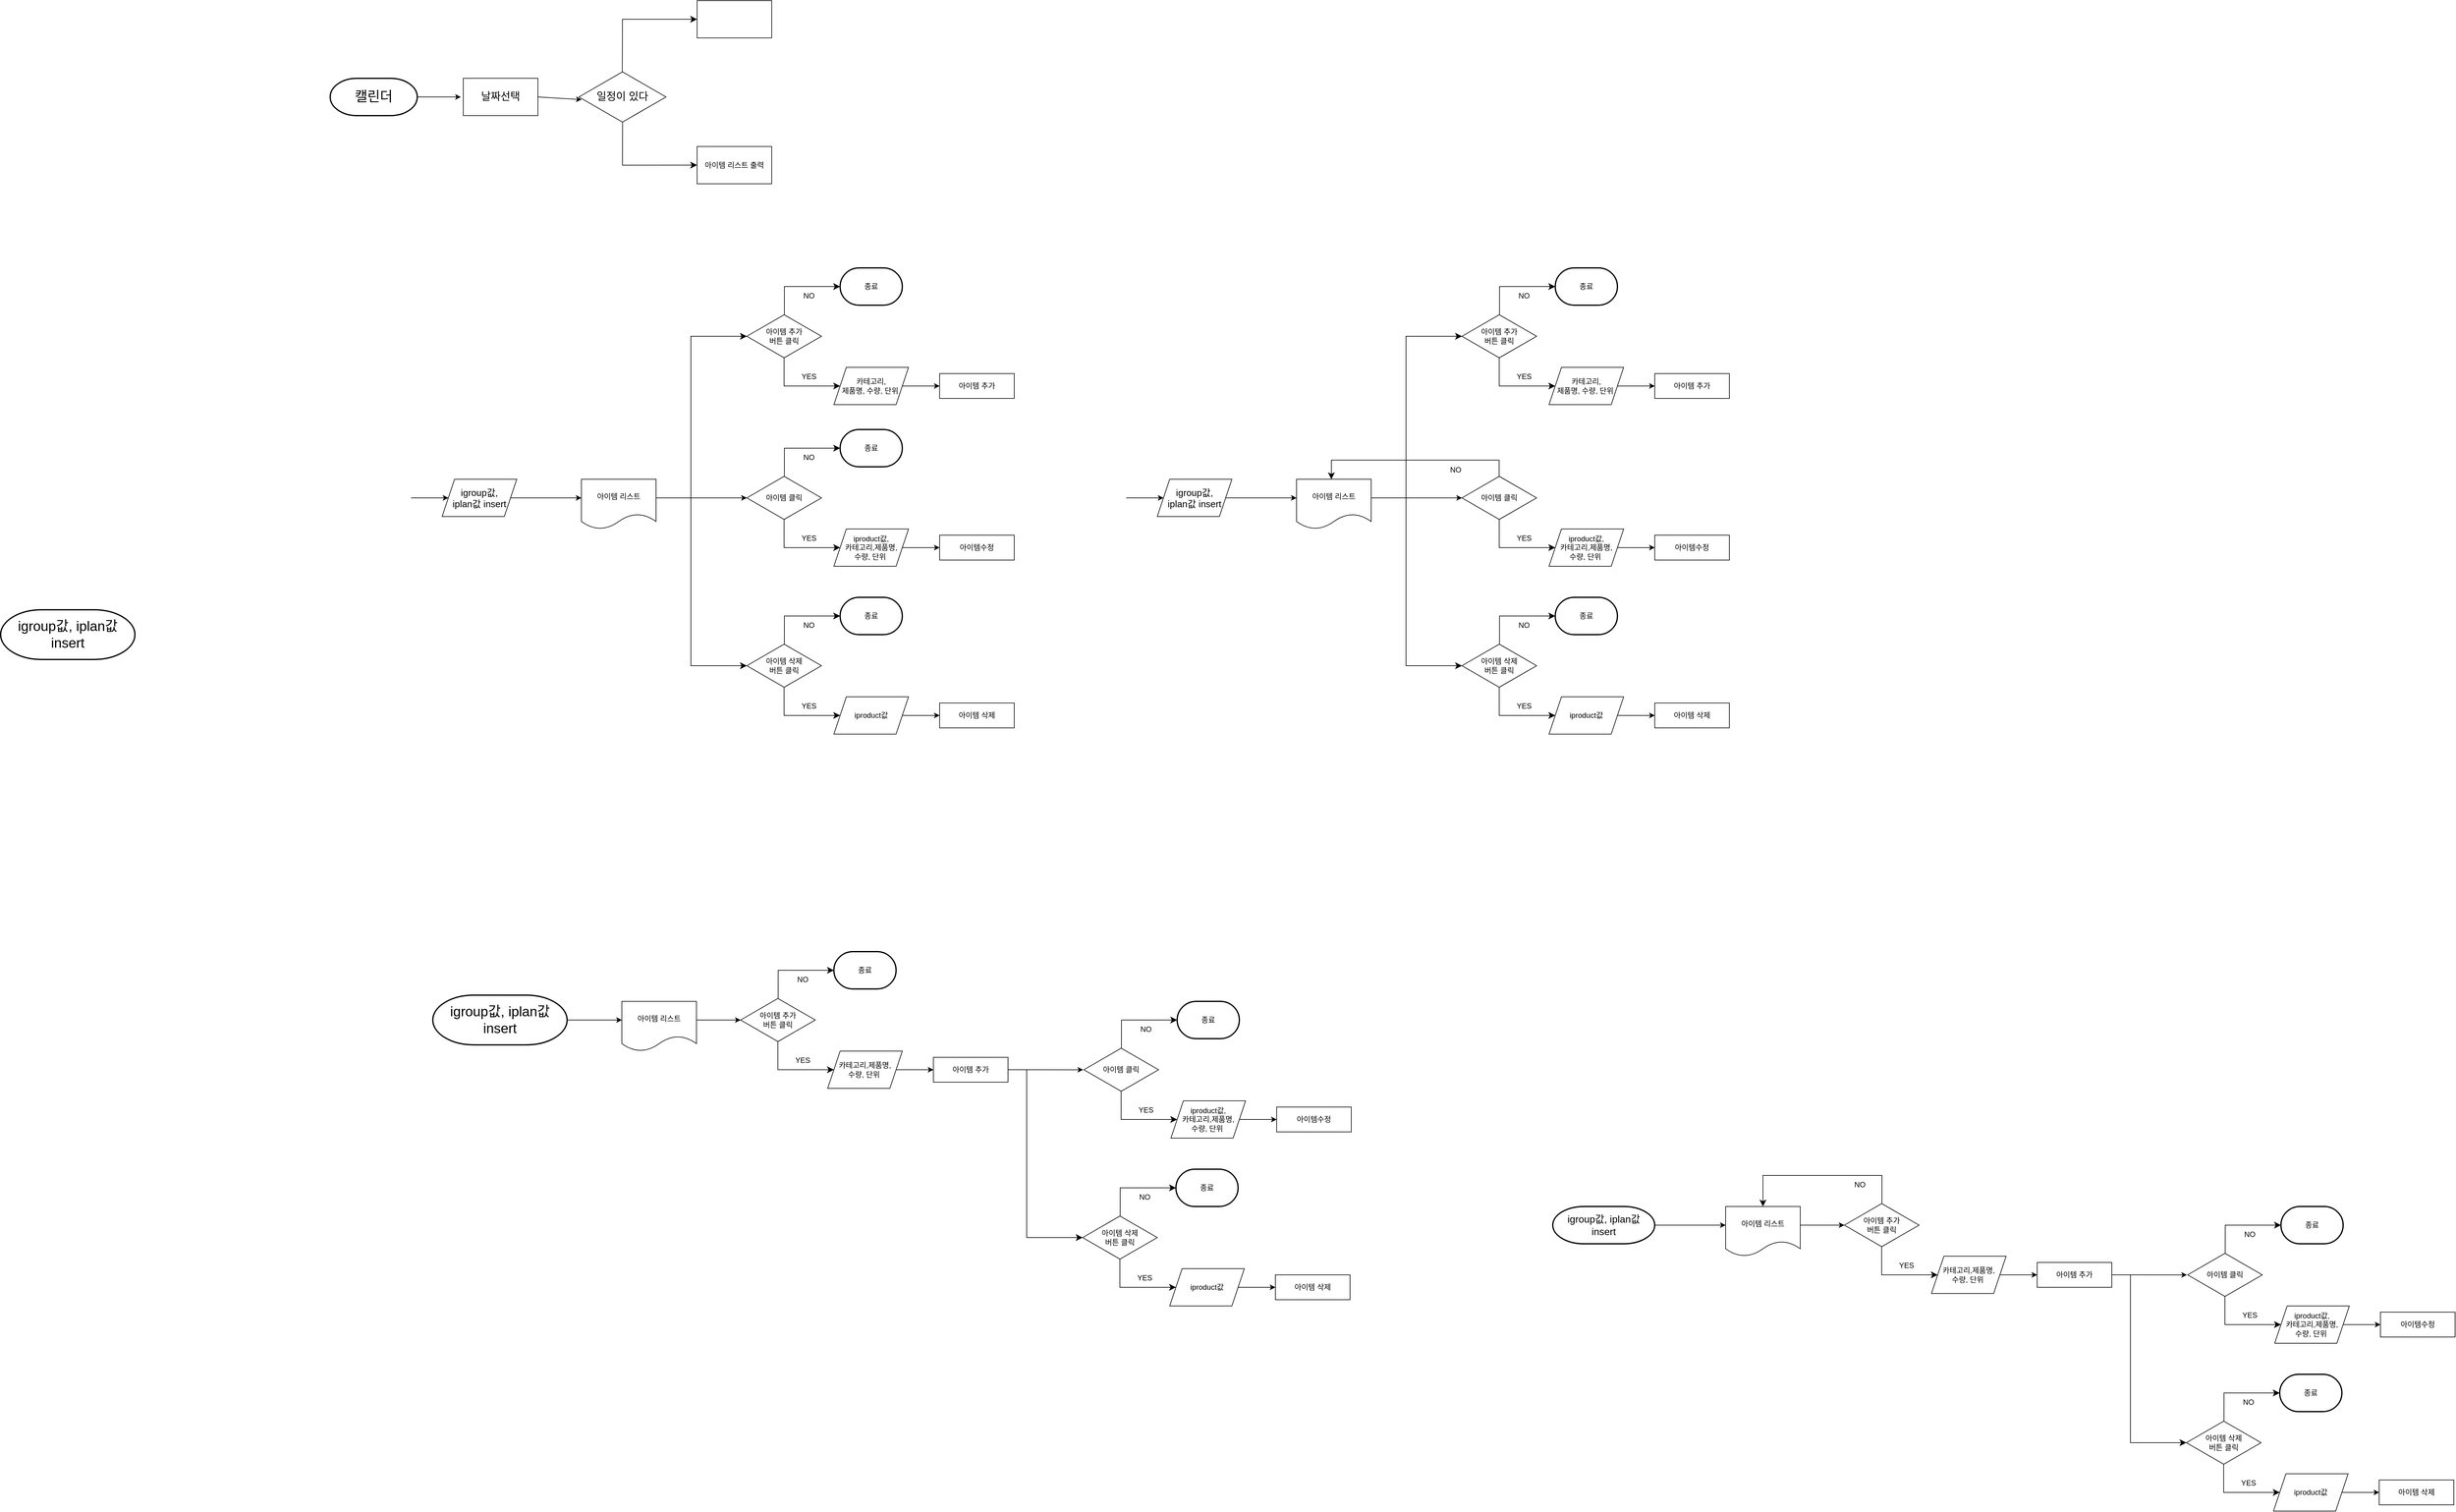 <mxfile version="21.6.1" type="github">
  <diagram name="페이지-1" id="CzQE8o6cjuPT0NPIpDWt">
    <mxGraphModel dx="2074" dy="1828" grid="1" gridSize="10" guides="1" tooltips="1" connect="1" arrows="1" fold="1" page="1" pageScale="1" pageWidth="827" pageHeight="1169" math="0" shadow="0">
      <root>
        <mxCell id="0" />
        <mxCell id="1" parent="0" />
        <mxCell id="9wW0anUBlSHxmnLjOX-P-1" value="&lt;font style=&quot;font-size: 22px;&quot;&gt;캘린더&lt;/font&gt;" style="strokeWidth=2;html=1;shape=mxgraph.flowchart.terminator;whiteSpace=wrap;labelBackgroundColor=none;rounded=0;" parent="1" vertex="1">
          <mxGeometry x="-30" y="-95" width="140" height="60" as="geometry" />
        </mxCell>
        <mxCell id="9wW0anUBlSHxmnLjOX-P-4" value="" style="endArrow=classic;html=1;rounded=0;exitX=1;exitY=0.5;exitDx=0;exitDy=0;exitPerimeter=0;labelBackgroundColor=none;fontColor=default;" parent="1" source="9wW0anUBlSHxmnLjOX-P-1" edge="1">
          <mxGeometry width="50" height="50" relative="1" as="geometry">
            <mxPoint x="280" y="135" as="sourcePoint" />
            <mxPoint x="180" y="-65" as="targetPoint" />
          </mxGeometry>
        </mxCell>
        <mxCell id="9wW0anUBlSHxmnLjOX-P-6" value="아이템 리스트 출력" style="rounded=0;whiteSpace=wrap;html=1;labelBackgroundColor=none;" parent="1" vertex="1">
          <mxGeometry x="560" y="14.68" width="120" height="60" as="geometry" />
        </mxCell>
        <mxCell id="9wW0anUBlSHxmnLjOX-P-7" value="&lt;span style=&quot;font-size: 17px;&quot;&gt;일정이 있다&lt;br&gt;&lt;/span&gt;" style="html=1;whiteSpace=wrap;aspect=fixed;shape=isoRectangle;labelBackgroundColor=none;rounded=0;" parent="1" vertex="1">
          <mxGeometry x="370" y="-107" width="140" height="84" as="geometry" />
        </mxCell>
        <mxCell id="9wW0anUBlSHxmnLjOX-P-8" value="" style="edgeStyle=segmentEdgeStyle;endArrow=classic;html=1;curved=0;rounded=0;endSize=8;startSize=8;exitX=0.501;exitY=0.979;exitDx=0;exitDy=0;exitPerimeter=0;labelBackgroundColor=none;fontColor=default;" parent="1" source="9wW0anUBlSHxmnLjOX-P-7" edge="1">
          <mxGeometry width="50" height="50" relative="1" as="geometry">
            <mxPoint x="439.86" y="5.684e-14" as="sourcePoint" />
            <mxPoint x="560" y="44.68" as="targetPoint" />
            <Array as="points">
              <mxPoint x="440" y="6" />
              <mxPoint x="440" y="45" />
            </Array>
          </mxGeometry>
        </mxCell>
        <mxCell id="9wW0anUBlSHxmnLjOX-P-9" value="&lt;font style=&quot;font-size: 17px;&quot;&gt;날짜선택&lt;/font&gt;" style="rounded=0;whiteSpace=wrap;html=1;labelBackgroundColor=none;" parent="1" vertex="1">
          <mxGeometry x="184" y="-95" width="120" height="60" as="geometry" />
        </mxCell>
        <mxCell id="9wW0anUBlSHxmnLjOX-P-12" value="" style="endArrow=classic;html=1;rounded=0;exitX=1;exitY=0.5;exitDx=0;exitDy=0;entryX=0.031;entryY=0.551;entryDx=0;entryDy=0;entryPerimeter=0;labelBackgroundColor=none;fontColor=default;" parent="1" source="9wW0anUBlSHxmnLjOX-P-9" target="9wW0anUBlSHxmnLjOX-P-7" edge="1">
          <mxGeometry width="50" height="50" relative="1" as="geometry">
            <mxPoint x="400" y="365" as="sourcePoint" />
            <mxPoint x="490" y="175" as="targetPoint" />
          </mxGeometry>
        </mxCell>
        <mxCell id="9wW0anUBlSHxmnLjOX-P-13" value="" style="rounded=0;whiteSpace=wrap;html=1;labelBackgroundColor=none;" parent="1" vertex="1">
          <mxGeometry x="560" y="-220" width="120" height="60" as="geometry" />
        </mxCell>
        <mxCell id="9wW0anUBlSHxmnLjOX-P-14" value="" style="edgeStyle=segmentEdgeStyle;endArrow=classic;html=1;curved=0;rounded=0;endSize=8;startSize=8;exitX=0.498;exitY=0.023;exitDx=0;exitDy=0;exitPerimeter=0;labelBackgroundColor=none;fontColor=default;" parent="1" source="9wW0anUBlSHxmnLjOX-P-7" edge="1">
          <mxGeometry width="50" height="50" relative="1" as="geometry">
            <mxPoint x="440" y="-101" as="sourcePoint" />
            <mxPoint x="560" y="-190" as="targetPoint" />
            <Array as="points">
              <mxPoint x="440" y="-111" />
              <mxPoint x="440" y="-111" />
              <mxPoint x="440" y="-190" />
            </Array>
          </mxGeometry>
        </mxCell>
        <mxCell id="9wW0anUBlSHxmnLjOX-P-20" value="&lt;span style=&quot;font-size: 22px;&quot;&gt;igroup값, iplan값 &lt;br&gt;insert&lt;/span&gt;" style="strokeWidth=2;html=1;shape=mxgraph.flowchart.terminator;whiteSpace=wrap;labelBackgroundColor=none;rounded=0;" parent="1" vertex="1">
          <mxGeometry x="-560" y="760" width="216" height="80" as="geometry" />
        </mxCell>
        <mxCell id="9wW0anUBlSHxmnLjOX-P-21" value="" style="endArrow=classic;html=1;rounded=0;labelBackgroundColor=none;fontColor=default;exitX=1;exitY=0.5;exitDx=0;exitDy=0;" parent="1" source="u_mOpf1orK06N7zwf1A7-1" edge="1">
          <mxGeometry width="50" height="50" relative="1" as="geometry">
            <mxPoint x="268" y="554" as="sourcePoint" />
            <mxPoint x="374" y="580" as="targetPoint" />
          </mxGeometry>
        </mxCell>
        <mxCell id="9wW0anUBlSHxmnLjOX-P-25" value="" style="endArrow=classic;html=1;rounded=0;exitX=1;exitY=0.5;exitDx=0;exitDy=0;labelBackgroundColor=none;fontColor=default;" parent="1" edge="1">
          <mxGeometry width="50" height="50" relative="1" as="geometry">
            <mxPoint x="494" y="580" as="sourcePoint" />
            <mxPoint x="640" y="580" as="targetPoint" />
          </mxGeometry>
        </mxCell>
        <mxCell id="9wW0anUBlSHxmnLjOX-P-26" value="" style="edgeStyle=segmentEdgeStyle;endArrow=classic;html=1;curved=0;rounded=0;endSize=8;startSize=8;labelBackgroundColor=none;fontColor=default;" parent="1" edge="1">
          <mxGeometry width="50" height="50" relative="1" as="geometry">
            <mxPoint x="550" y="580" as="sourcePoint" />
            <mxPoint x="640" y="320" as="targetPoint" />
            <Array as="points">
              <mxPoint x="550" y="320" />
              <mxPoint x="600" y="320" />
            </Array>
          </mxGeometry>
        </mxCell>
        <mxCell id="9wW0anUBlSHxmnLjOX-P-29" value="아이템 추가" style="rounded=0;whiteSpace=wrap;html=1;labelBackgroundColor=none;" parent="1" vertex="1">
          <mxGeometry x="950" y="380" width="120" height="40" as="geometry" />
        </mxCell>
        <mxCell id="9wW0anUBlSHxmnLjOX-P-33" value="아이템 리스트" style="shape=document;whiteSpace=wrap;html=1;boundedLbl=1;labelBackgroundColor=none;rounded=0;" parent="1" vertex="1">
          <mxGeometry x="374" y="550" width="120" height="80" as="geometry" />
        </mxCell>
        <mxCell id="9wW0anUBlSHxmnLjOX-P-34" value="카테고리,&lt;br&gt;제품명, 수량, 단위&amp;nbsp;" style="shape=parallelogram;perimeter=parallelogramPerimeter;whiteSpace=wrap;html=1;fixedSize=1;labelBackgroundColor=none;rounded=0;" parent="1" vertex="1">
          <mxGeometry x="780" y="370" width="120" height="60" as="geometry" />
        </mxCell>
        <mxCell id="9wW0anUBlSHxmnLjOX-P-35" value="" style="endArrow=classic;html=1;rounded=0;entryX=0;entryY=0.5;entryDx=0;entryDy=0;exitX=1;exitY=0.5;exitDx=0;exitDy=0;labelBackgroundColor=none;fontColor=default;" parent="1" source="9wW0anUBlSHxmnLjOX-P-34" target="9wW0anUBlSHxmnLjOX-P-29" edge="1">
          <mxGeometry width="50" height="50" relative="1" as="geometry">
            <mxPoint x="1130" y="450" as="sourcePoint" />
            <mxPoint x="1150" y="410" as="targetPoint" />
          </mxGeometry>
        </mxCell>
        <mxCell id="9wW0anUBlSHxmnLjOX-P-36" value="아이템 추가&lt;br&gt;버튼 클릭" style="html=1;whiteSpace=wrap;aspect=fixed;shape=isoRectangle;labelBackgroundColor=none;rounded=0;" parent="1" vertex="1">
          <mxGeometry x="640" y="284" width="120" height="72" as="geometry" />
        </mxCell>
        <mxCell id="9wW0anUBlSHxmnLjOX-P-38" value="" style="edgeStyle=segmentEdgeStyle;endArrow=classic;html=1;curved=0;rounded=0;endSize=8;startSize=8;exitX=0.499;exitY=0.969;exitDx=0;exitDy=0;exitPerimeter=0;entryX=0;entryY=0.5;entryDx=0;entryDy=0;labelBackgroundColor=none;fontColor=default;" parent="1" source="9wW0anUBlSHxmnLjOX-P-36" target="9wW0anUBlSHxmnLjOX-P-34" edge="1">
          <mxGeometry width="50" height="50" relative="1" as="geometry">
            <mxPoint x="700" y="356" as="sourcePoint" />
            <mxPoint x="760" y="390" as="targetPoint" />
            <Array as="points">
              <mxPoint x="700" y="400" />
            </Array>
          </mxGeometry>
        </mxCell>
        <mxCell id="9wW0anUBlSHxmnLjOX-P-39" value="YES" style="text;html=1;strokeColor=none;fillColor=none;align=center;verticalAlign=middle;whiteSpace=wrap;rounded=0;labelBackgroundColor=none;" parent="1" vertex="1">
          <mxGeometry x="710" y="370" width="60" height="30" as="geometry" />
        </mxCell>
        <mxCell id="9wW0anUBlSHxmnLjOX-P-40" value="" style="edgeStyle=segmentEdgeStyle;endArrow=classic;html=1;curved=0;rounded=0;endSize=8;startSize=8;exitX=0.503;exitY=0.028;exitDx=0;exitDy=0;exitPerimeter=0;labelBackgroundColor=none;fontColor=default;" parent="1" source="9wW0anUBlSHxmnLjOX-P-36" edge="1">
          <mxGeometry width="50" height="50" relative="1" as="geometry">
            <mxPoint x="700" y="280" as="sourcePoint" />
            <mxPoint x="790" y="240" as="targetPoint" />
            <Array as="points">
              <mxPoint x="700" y="240" />
            </Array>
          </mxGeometry>
        </mxCell>
        <mxCell id="9wW0anUBlSHxmnLjOX-P-41" value="NO" style="text;html=1;strokeColor=none;fillColor=none;align=center;verticalAlign=middle;whiteSpace=wrap;rounded=0;labelBackgroundColor=none;" parent="1" vertex="1">
          <mxGeometry x="710" y="240" width="60" height="30" as="geometry" />
        </mxCell>
        <mxCell id="9wW0anUBlSHxmnLjOX-P-42" value="종료" style="strokeWidth=2;html=1;shape=mxgraph.flowchart.terminator;whiteSpace=wrap;labelBackgroundColor=none;rounded=0;" parent="1" vertex="1">
          <mxGeometry x="790" y="210" width="100" height="60" as="geometry" />
        </mxCell>
        <mxCell id="9wW0anUBlSHxmnLjOX-P-43" value="아이템 클릭" style="html=1;whiteSpace=wrap;aspect=fixed;shape=isoRectangle;labelBackgroundColor=none;rounded=0;" parent="1" vertex="1">
          <mxGeometry x="640" y="544" width="120" height="72" as="geometry" />
        </mxCell>
        <mxCell id="9wW0anUBlSHxmnLjOX-P-44" value="" style="edgeStyle=segmentEdgeStyle;endArrow=classic;html=1;curved=0;rounded=0;endSize=8;startSize=8;exitX=0.503;exitY=0.028;exitDx=0;exitDy=0;exitPerimeter=0;labelBackgroundColor=none;fontColor=default;" parent="1" source="9wW0anUBlSHxmnLjOX-P-43" edge="1">
          <mxGeometry width="50" height="50" relative="1" as="geometry">
            <mxPoint x="700" y="540" as="sourcePoint" />
            <mxPoint x="790" y="500" as="targetPoint" />
            <Array as="points">
              <mxPoint x="700" y="500" />
            </Array>
          </mxGeometry>
        </mxCell>
        <mxCell id="9wW0anUBlSHxmnLjOX-P-45" value="NO" style="text;html=1;strokeColor=none;fillColor=none;align=center;verticalAlign=middle;whiteSpace=wrap;rounded=0;labelBackgroundColor=none;" parent="1" vertex="1">
          <mxGeometry x="710" y="500" width="60" height="30" as="geometry" />
        </mxCell>
        <mxCell id="9wW0anUBlSHxmnLjOX-P-46" value="종료" style="strokeWidth=2;html=1;shape=mxgraph.flowchart.terminator;whiteSpace=wrap;labelBackgroundColor=none;rounded=0;" parent="1" vertex="1">
          <mxGeometry x="790" y="470" width="100" height="60" as="geometry" />
        </mxCell>
        <mxCell id="9wW0anUBlSHxmnLjOX-P-47" value="" style="edgeStyle=segmentEdgeStyle;endArrow=classic;html=1;curved=0;rounded=0;endSize=8;startSize=8;exitX=0.499;exitY=0.969;exitDx=0;exitDy=0;exitPerimeter=0;entryX=0;entryY=0.5;entryDx=0;entryDy=0;labelBackgroundColor=none;fontColor=default;" parent="1" source="9wW0anUBlSHxmnLjOX-P-43" target="9wW0anUBlSHxmnLjOX-P-49" edge="1">
          <mxGeometry width="50" height="50" relative="1" as="geometry">
            <mxPoint x="700" y="616" as="sourcePoint" />
            <mxPoint x="760" y="650" as="targetPoint" />
            <Array as="points">
              <mxPoint x="700" y="660" />
            </Array>
          </mxGeometry>
        </mxCell>
        <mxCell id="9wW0anUBlSHxmnLjOX-P-48" value="YES" style="text;html=1;strokeColor=none;fillColor=none;align=center;verticalAlign=middle;whiteSpace=wrap;rounded=0;labelBackgroundColor=none;" parent="1" vertex="1">
          <mxGeometry x="710" y="630" width="60" height="30" as="geometry" />
        </mxCell>
        <mxCell id="9wW0anUBlSHxmnLjOX-P-49" value="iproduct값, &lt;br&gt;카테고리,제품명, &lt;br&gt;수량, 단위&amp;nbsp;" style="shape=parallelogram;perimeter=parallelogramPerimeter;whiteSpace=wrap;html=1;fixedSize=1;labelBackgroundColor=none;rounded=0;" parent="1" vertex="1">
          <mxGeometry x="780" y="630" width="120" height="60" as="geometry" />
        </mxCell>
        <mxCell id="9wW0anUBlSHxmnLjOX-P-50" value="" style="endArrow=classic;html=1;rounded=0;entryX=0;entryY=0.5;entryDx=0;entryDy=0;exitX=1;exitY=0.5;exitDx=0;exitDy=0;labelBackgroundColor=none;fontColor=default;" parent="1" source="9wW0anUBlSHxmnLjOX-P-49" target="9wW0anUBlSHxmnLjOX-P-51" edge="1">
          <mxGeometry width="50" height="50" relative="1" as="geometry">
            <mxPoint x="1130" y="710" as="sourcePoint" />
            <mxPoint x="1150" y="670" as="targetPoint" />
          </mxGeometry>
        </mxCell>
        <mxCell id="9wW0anUBlSHxmnLjOX-P-51" value="아이템수정" style="rounded=0;whiteSpace=wrap;html=1;labelBackgroundColor=none;" parent="1" vertex="1">
          <mxGeometry x="950" y="640" width="120" height="40" as="geometry" />
        </mxCell>
        <mxCell id="9wW0anUBlSHxmnLjOX-P-52" value="아이템 삭제" style="rounded=0;whiteSpace=wrap;html=1;labelBackgroundColor=none;" parent="1" vertex="1">
          <mxGeometry x="950" y="910" width="120" height="40" as="geometry" />
        </mxCell>
        <mxCell id="9wW0anUBlSHxmnLjOX-P-53" value="iproduct값" style="shape=parallelogram;perimeter=parallelogramPerimeter;whiteSpace=wrap;html=1;fixedSize=1;labelBackgroundColor=none;rounded=0;" parent="1" vertex="1">
          <mxGeometry x="780" y="900" width="120" height="60" as="geometry" />
        </mxCell>
        <mxCell id="9wW0anUBlSHxmnLjOX-P-54" value="" style="endArrow=classic;html=1;rounded=0;entryX=0;entryY=0.5;entryDx=0;entryDy=0;exitX=1;exitY=0.5;exitDx=0;exitDy=0;labelBackgroundColor=none;fontColor=default;" parent="1" source="9wW0anUBlSHxmnLjOX-P-53" target="9wW0anUBlSHxmnLjOX-P-52" edge="1">
          <mxGeometry width="50" height="50" relative="1" as="geometry">
            <mxPoint x="1130" y="980" as="sourcePoint" />
            <mxPoint x="1150" y="940" as="targetPoint" />
          </mxGeometry>
        </mxCell>
        <mxCell id="9wW0anUBlSHxmnLjOX-P-55" value="" style="edgeStyle=segmentEdgeStyle;endArrow=classic;html=1;curved=0;rounded=0;endSize=8;startSize=8;exitX=0.499;exitY=0.969;exitDx=0;exitDy=0;exitPerimeter=0;entryX=0;entryY=0.5;entryDx=0;entryDy=0;labelBackgroundColor=none;fontColor=default;" parent="1" source="9wW0anUBlSHxmnLjOX-P-61" target="9wW0anUBlSHxmnLjOX-P-53" edge="1">
          <mxGeometry width="50" height="50" relative="1" as="geometry">
            <mxPoint x="700" y="886" as="sourcePoint" />
            <mxPoint x="760" y="920" as="targetPoint" />
            <Array as="points">
              <mxPoint x="700" y="930" />
            </Array>
          </mxGeometry>
        </mxCell>
        <mxCell id="9wW0anUBlSHxmnLjOX-P-56" value="YES" style="text;html=1;strokeColor=none;fillColor=none;align=center;verticalAlign=middle;whiteSpace=wrap;rounded=0;labelBackgroundColor=none;" parent="1" vertex="1">
          <mxGeometry x="710" y="900" width="60" height="30" as="geometry" />
        </mxCell>
        <mxCell id="9wW0anUBlSHxmnLjOX-P-57" value="" style="edgeStyle=segmentEdgeStyle;endArrow=classic;html=1;curved=0;rounded=0;endSize=8;startSize=8;exitX=0.503;exitY=0.028;exitDx=0;exitDy=0;exitPerimeter=0;labelBackgroundColor=none;fontColor=default;" parent="1" source="9wW0anUBlSHxmnLjOX-P-61" edge="1">
          <mxGeometry width="50" height="50" relative="1" as="geometry">
            <mxPoint x="700" y="810" as="sourcePoint" />
            <mxPoint x="790" y="770" as="targetPoint" />
            <Array as="points">
              <mxPoint x="700" y="770" />
            </Array>
          </mxGeometry>
        </mxCell>
        <mxCell id="9wW0anUBlSHxmnLjOX-P-58" value="NO" style="text;html=1;strokeColor=none;fillColor=none;align=center;verticalAlign=middle;whiteSpace=wrap;rounded=0;labelBackgroundColor=none;" parent="1" vertex="1">
          <mxGeometry x="710" y="770" width="60" height="30" as="geometry" />
        </mxCell>
        <mxCell id="9wW0anUBlSHxmnLjOX-P-59" value="종료" style="strokeWidth=2;html=1;shape=mxgraph.flowchart.terminator;whiteSpace=wrap;labelBackgroundColor=none;rounded=0;" parent="1" vertex="1">
          <mxGeometry x="790" y="740" width="100" height="60" as="geometry" />
        </mxCell>
        <mxCell id="9wW0anUBlSHxmnLjOX-P-60" value="" style="edgeStyle=segmentEdgeStyle;endArrow=classic;html=1;curved=0;rounded=0;endSize=8;startSize=8;labelBackgroundColor=none;fontColor=default;" parent="1" edge="1">
          <mxGeometry width="50" height="50" relative="1" as="geometry">
            <mxPoint x="550" y="580" as="sourcePoint" />
            <mxPoint x="640" y="850" as="targetPoint" />
            <Array as="points">
              <mxPoint x="550" y="850" />
              <mxPoint x="600" y="850" />
            </Array>
          </mxGeometry>
        </mxCell>
        <mxCell id="9wW0anUBlSHxmnLjOX-P-61" value="아이템 삭제&lt;br&gt;버튼 클릭" style="html=1;whiteSpace=wrap;aspect=fixed;shape=isoRectangle;labelBackgroundColor=none;rounded=0;" parent="1" vertex="1">
          <mxGeometry x="640" y="814" width="120" height="72" as="geometry" />
        </mxCell>
        <mxCell id="9wW0anUBlSHxmnLjOX-P-62" value="&lt;span style=&quot;font-size: 22px;&quot;&gt;igroup값, iplan값 &lt;br&gt;insert&lt;/span&gt;" style="strokeWidth=2;html=1;shape=mxgraph.flowchart.terminator;whiteSpace=wrap;labelBackgroundColor=none;rounded=0;" parent="1" vertex="1">
          <mxGeometry x="135" y="1380" width="216" height="80" as="geometry" />
        </mxCell>
        <mxCell id="9wW0anUBlSHxmnLjOX-P-63" value="" style="endArrow=classic;html=1;rounded=0;exitX=1;exitY=0.5;exitDx=0;exitDy=0;exitPerimeter=0;labelBackgroundColor=none;fontColor=default;" parent="1" source="9wW0anUBlSHxmnLjOX-P-62" edge="1">
          <mxGeometry width="50" height="50" relative="1" as="geometry">
            <mxPoint x="459" y="1460" as="sourcePoint" />
            <mxPoint x="439" y="1420" as="targetPoint" />
          </mxGeometry>
        </mxCell>
        <mxCell id="9wW0anUBlSHxmnLjOX-P-64" value="" style="endArrow=classic;html=1;rounded=0;exitX=1;exitY=0.5;exitDx=0;exitDy=0;labelBackgroundColor=none;fontColor=default;" parent="1" edge="1">
          <mxGeometry width="50" height="50" relative="1" as="geometry">
            <mxPoint x="484" y="1420" as="sourcePoint" />
            <mxPoint x="630" y="1420" as="targetPoint" />
          </mxGeometry>
        </mxCell>
        <mxCell id="9wW0anUBlSHxmnLjOX-P-67" value="아이템 리스트" style="shape=document;whiteSpace=wrap;html=1;boundedLbl=1;labelBackgroundColor=none;rounded=0;" parent="1" vertex="1">
          <mxGeometry x="439" y="1390" width="120" height="80" as="geometry" />
        </mxCell>
        <mxCell id="9wW0anUBlSHxmnLjOX-P-76" value="아이템 추가&lt;br&gt;버튼 클릭" style="html=1;whiteSpace=wrap;aspect=fixed;shape=isoRectangle;labelBackgroundColor=none;rounded=0;" parent="1" vertex="1">
          <mxGeometry x="630" y="1384" width="120" height="72" as="geometry" />
        </mxCell>
        <mxCell id="9wW0anUBlSHxmnLjOX-P-77" value="" style="edgeStyle=segmentEdgeStyle;endArrow=classic;html=1;curved=0;rounded=0;endSize=8;startSize=8;exitX=0.503;exitY=0.028;exitDx=0;exitDy=0;exitPerimeter=0;labelBackgroundColor=none;fontColor=default;" parent="1" source="9wW0anUBlSHxmnLjOX-P-76" edge="1">
          <mxGeometry width="50" height="50" relative="1" as="geometry">
            <mxPoint x="690" y="1380" as="sourcePoint" />
            <mxPoint x="780" y="1340" as="targetPoint" />
            <Array as="points">
              <mxPoint x="690" y="1340" />
            </Array>
          </mxGeometry>
        </mxCell>
        <mxCell id="9wW0anUBlSHxmnLjOX-P-78" value="NO" style="text;html=1;strokeColor=none;fillColor=none;align=center;verticalAlign=middle;whiteSpace=wrap;rounded=0;labelBackgroundColor=none;" parent="1" vertex="1">
          <mxGeometry x="700" y="1340" width="60" height="30" as="geometry" />
        </mxCell>
        <mxCell id="9wW0anUBlSHxmnLjOX-P-79" value="종료" style="strokeWidth=2;html=1;shape=mxgraph.flowchart.terminator;whiteSpace=wrap;labelBackgroundColor=none;rounded=0;" parent="1" vertex="1">
          <mxGeometry x="780" y="1310" width="100" height="60" as="geometry" />
        </mxCell>
        <mxCell id="9wW0anUBlSHxmnLjOX-P-80" value="" style="edgeStyle=segmentEdgeStyle;endArrow=classic;html=1;curved=0;rounded=0;endSize=8;startSize=8;exitX=0.499;exitY=0.969;exitDx=0;exitDy=0;exitPerimeter=0;entryX=0;entryY=0.5;entryDx=0;entryDy=0;labelBackgroundColor=none;fontColor=default;" parent="1" source="9wW0anUBlSHxmnLjOX-P-76" target="9wW0anUBlSHxmnLjOX-P-82" edge="1">
          <mxGeometry width="50" height="50" relative="1" as="geometry">
            <mxPoint x="690" y="1456" as="sourcePoint" />
            <mxPoint x="750" y="1490" as="targetPoint" />
            <Array as="points">
              <mxPoint x="690" y="1500" />
            </Array>
          </mxGeometry>
        </mxCell>
        <mxCell id="9wW0anUBlSHxmnLjOX-P-81" value="YES" style="text;html=1;strokeColor=none;fillColor=none;align=center;verticalAlign=middle;whiteSpace=wrap;rounded=0;labelBackgroundColor=none;" parent="1" vertex="1">
          <mxGeometry x="700" y="1470" width="60" height="30" as="geometry" />
        </mxCell>
        <mxCell id="9wW0anUBlSHxmnLjOX-P-82" value="카테고리,제품명, &lt;br&gt;수량, 단위&amp;nbsp;" style="shape=parallelogram;perimeter=parallelogramPerimeter;whiteSpace=wrap;html=1;fixedSize=1;labelBackgroundColor=none;rounded=0;" parent="1" vertex="1">
          <mxGeometry x="770" y="1470" width="120" height="60" as="geometry" />
        </mxCell>
        <mxCell id="9wW0anUBlSHxmnLjOX-P-83" value="" style="endArrow=classic;html=1;rounded=0;entryX=0;entryY=0.5;entryDx=0;entryDy=0;exitX=1;exitY=0.5;exitDx=0;exitDy=0;labelBackgroundColor=none;fontColor=default;" parent="1" source="9wW0anUBlSHxmnLjOX-P-82" target="9wW0anUBlSHxmnLjOX-P-84" edge="1">
          <mxGeometry width="50" height="50" relative="1" as="geometry">
            <mxPoint x="1120" y="1550" as="sourcePoint" />
            <mxPoint x="1140" y="1510" as="targetPoint" />
          </mxGeometry>
        </mxCell>
        <mxCell id="9wW0anUBlSHxmnLjOX-P-84" value="아이템 추가" style="rounded=0;whiteSpace=wrap;html=1;labelBackgroundColor=none;" parent="1" vertex="1">
          <mxGeometry x="940" y="1480" width="120" height="40" as="geometry" />
        </mxCell>
        <mxCell id="9wW0anUBlSHxmnLjOX-P-85" value="아이템 삭제" style="rounded=0;whiteSpace=wrap;html=1;labelBackgroundColor=none;" parent="1" vertex="1">
          <mxGeometry x="1490" y="1830" width="120" height="40" as="geometry" />
        </mxCell>
        <mxCell id="9wW0anUBlSHxmnLjOX-P-86" value="iproduct값" style="shape=parallelogram;perimeter=parallelogramPerimeter;whiteSpace=wrap;html=1;fixedSize=1;labelBackgroundColor=none;rounded=0;" parent="1" vertex="1">
          <mxGeometry x="1320" y="1820" width="120" height="60" as="geometry" />
        </mxCell>
        <mxCell id="9wW0anUBlSHxmnLjOX-P-87" value="" style="endArrow=classic;html=1;rounded=0;entryX=0;entryY=0.5;entryDx=0;entryDy=0;exitX=1;exitY=0.5;exitDx=0;exitDy=0;labelBackgroundColor=none;fontColor=default;" parent="1" source="9wW0anUBlSHxmnLjOX-P-86" target="9wW0anUBlSHxmnLjOX-P-85" edge="1">
          <mxGeometry width="50" height="50" relative="1" as="geometry">
            <mxPoint x="1670" y="1900" as="sourcePoint" />
            <mxPoint x="1690" y="1860" as="targetPoint" />
          </mxGeometry>
        </mxCell>
        <mxCell id="9wW0anUBlSHxmnLjOX-P-88" value="" style="edgeStyle=segmentEdgeStyle;endArrow=classic;html=1;curved=0;rounded=0;endSize=8;startSize=8;exitX=0.499;exitY=0.969;exitDx=0;exitDy=0;exitPerimeter=0;entryX=0;entryY=0.5;entryDx=0;entryDy=0;labelBackgroundColor=none;fontColor=default;" parent="1" source="9wW0anUBlSHxmnLjOX-P-94" target="9wW0anUBlSHxmnLjOX-P-86" edge="1">
          <mxGeometry width="50" height="50" relative="1" as="geometry">
            <mxPoint x="1240" y="1806" as="sourcePoint" />
            <mxPoint x="1300" y="1840" as="targetPoint" />
            <Array as="points">
              <mxPoint x="1240" y="1850" />
            </Array>
          </mxGeometry>
        </mxCell>
        <mxCell id="9wW0anUBlSHxmnLjOX-P-89" value="YES" style="text;html=1;strokeColor=none;fillColor=none;align=center;verticalAlign=middle;whiteSpace=wrap;rounded=0;labelBackgroundColor=none;" parent="1" vertex="1">
          <mxGeometry x="1250" y="1820" width="60" height="30" as="geometry" />
        </mxCell>
        <mxCell id="9wW0anUBlSHxmnLjOX-P-90" value="" style="edgeStyle=segmentEdgeStyle;endArrow=classic;html=1;curved=0;rounded=0;endSize=8;startSize=8;exitX=0.503;exitY=0.028;exitDx=0;exitDy=0;exitPerimeter=0;labelBackgroundColor=none;fontColor=default;" parent="1" source="9wW0anUBlSHxmnLjOX-P-94" edge="1">
          <mxGeometry width="50" height="50" relative="1" as="geometry">
            <mxPoint x="1240" y="1730" as="sourcePoint" />
            <mxPoint x="1330" y="1690" as="targetPoint" />
            <Array as="points">
              <mxPoint x="1240" y="1690" />
            </Array>
          </mxGeometry>
        </mxCell>
        <mxCell id="9wW0anUBlSHxmnLjOX-P-91" value="NO" style="text;html=1;strokeColor=none;fillColor=none;align=center;verticalAlign=middle;whiteSpace=wrap;rounded=0;labelBackgroundColor=none;" parent="1" vertex="1">
          <mxGeometry x="1250" y="1690" width="60" height="30" as="geometry" />
        </mxCell>
        <mxCell id="9wW0anUBlSHxmnLjOX-P-92" value="종료" style="strokeWidth=2;html=1;shape=mxgraph.flowchart.terminator;whiteSpace=wrap;labelBackgroundColor=none;rounded=0;" parent="1" vertex="1">
          <mxGeometry x="1330" y="1660" width="100" height="60" as="geometry" />
        </mxCell>
        <mxCell id="9wW0anUBlSHxmnLjOX-P-93" value="" style="edgeStyle=segmentEdgeStyle;endArrow=classic;html=1;curved=0;rounded=0;endSize=8;startSize=8;labelBackgroundColor=none;fontColor=default;" parent="1" edge="1">
          <mxGeometry width="50" height="50" relative="1" as="geometry">
            <mxPoint x="1090" y="1500" as="sourcePoint" />
            <mxPoint x="1180" y="1770" as="targetPoint" />
            <Array as="points">
              <mxPoint x="1090" y="1770" />
              <mxPoint x="1140" y="1770" />
            </Array>
          </mxGeometry>
        </mxCell>
        <mxCell id="9wW0anUBlSHxmnLjOX-P-94" value="아이템 삭제&lt;br&gt;버튼 클릭" style="html=1;whiteSpace=wrap;aspect=fixed;shape=isoRectangle;labelBackgroundColor=none;rounded=0;" parent="1" vertex="1">
          <mxGeometry x="1180" y="1734" width="120" height="72" as="geometry" />
        </mxCell>
        <mxCell id="9wW0anUBlSHxmnLjOX-P-95" value="아이템 클릭" style="html=1;whiteSpace=wrap;aspect=fixed;shape=isoRectangle;labelBackgroundColor=none;rounded=0;" parent="1" vertex="1">
          <mxGeometry x="1182" y="1464" width="120" height="72" as="geometry" />
        </mxCell>
        <mxCell id="9wW0anUBlSHxmnLjOX-P-96" value="" style="edgeStyle=segmentEdgeStyle;endArrow=classic;html=1;curved=0;rounded=0;endSize=8;startSize=8;exitX=0.503;exitY=0.028;exitDx=0;exitDy=0;exitPerimeter=0;labelBackgroundColor=none;fontColor=default;" parent="1" source="9wW0anUBlSHxmnLjOX-P-95" edge="1">
          <mxGeometry width="50" height="50" relative="1" as="geometry">
            <mxPoint x="1242" y="1460" as="sourcePoint" />
            <mxPoint x="1332" y="1420" as="targetPoint" />
            <Array as="points">
              <mxPoint x="1242" y="1420" />
            </Array>
          </mxGeometry>
        </mxCell>
        <mxCell id="9wW0anUBlSHxmnLjOX-P-97" value="NO" style="text;html=1;strokeColor=none;fillColor=none;align=center;verticalAlign=middle;whiteSpace=wrap;rounded=0;labelBackgroundColor=none;" parent="1" vertex="1">
          <mxGeometry x="1252" y="1420" width="60" height="30" as="geometry" />
        </mxCell>
        <mxCell id="9wW0anUBlSHxmnLjOX-P-98" value="종료" style="strokeWidth=2;html=1;shape=mxgraph.flowchart.terminator;whiteSpace=wrap;labelBackgroundColor=none;rounded=0;" parent="1" vertex="1">
          <mxGeometry x="1332" y="1390" width="100" height="60" as="geometry" />
        </mxCell>
        <mxCell id="9wW0anUBlSHxmnLjOX-P-99" value="" style="edgeStyle=segmentEdgeStyle;endArrow=classic;html=1;curved=0;rounded=0;endSize=8;startSize=8;exitX=0.499;exitY=0.969;exitDx=0;exitDy=0;exitPerimeter=0;entryX=0;entryY=0.5;entryDx=0;entryDy=0;labelBackgroundColor=none;fontColor=default;" parent="1" source="9wW0anUBlSHxmnLjOX-P-95" target="9wW0anUBlSHxmnLjOX-P-101" edge="1">
          <mxGeometry width="50" height="50" relative="1" as="geometry">
            <mxPoint x="1242" y="1536" as="sourcePoint" />
            <mxPoint x="1302" y="1570" as="targetPoint" />
            <Array as="points">
              <mxPoint x="1242" y="1580" />
            </Array>
          </mxGeometry>
        </mxCell>
        <mxCell id="9wW0anUBlSHxmnLjOX-P-100" value="YES" style="text;html=1;strokeColor=none;fillColor=none;align=center;verticalAlign=middle;whiteSpace=wrap;rounded=0;labelBackgroundColor=none;" parent="1" vertex="1">
          <mxGeometry x="1252" y="1550" width="60" height="30" as="geometry" />
        </mxCell>
        <mxCell id="9wW0anUBlSHxmnLjOX-P-101" value="iproduct값, &lt;br&gt;카테고리,제품명, &lt;br&gt;수량, 단위&amp;nbsp;" style="shape=parallelogram;perimeter=parallelogramPerimeter;whiteSpace=wrap;html=1;fixedSize=1;labelBackgroundColor=none;rounded=0;" parent="1" vertex="1">
          <mxGeometry x="1322" y="1550" width="120" height="60" as="geometry" />
        </mxCell>
        <mxCell id="9wW0anUBlSHxmnLjOX-P-102" value="" style="endArrow=classic;html=1;rounded=0;entryX=0;entryY=0.5;entryDx=0;entryDy=0;exitX=1;exitY=0.5;exitDx=0;exitDy=0;labelBackgroundColor=none;fontColor=default;" parent="1" source="9wW0anUBlSHxmnLjOX-P-101" target="9wW0anUBlSHxmnLjOX-P-103" edge="1">
          <mxGeometry width="50" height="50" relative="1" as="geometry">
            <mxPoint x="1672" y="1630" as="sourcePoint" />
            <mxPoint x="1692" y="1590" as="targetPoint" />
          </mxGeometry>
        </mxCell>
        <mxCell id="9wW0anUBlSHxmnLjOX-P-103" value="아이템수정" style="rounded=0;whiteSpace=wrap;html=1;labelBackgroundColor=none;" parent="1" vertex="1">
          <mxGeometry x="1492" y="1560" width="120" height="40" as="geometry" />
        </mxCell>
        <mxCell id="9wW0anUBlSHxmnLjOX-P-104" value="" style="endArrow=classic;html=1;rounded=0;exitX=1;exitY=0.5;exitDx=0;exitDy=0;entryX=-0.01;entryY=0.501;entryDx=0;entryDy=0;entryPerimeter=0;labelBackgroundColor=none;fontColor=default;" parent="1" source="9wW0anUBlSHxmnLjOX-P-84" target="9wW0anUBlSHxmnLjOX-P-95" edge="1">
          <mxGeometry width="50" height="50" relative="1" as="geometry">
            <mxPoint x="1170" y="1490" as="sourcePoint" />
            <mxPoint x="1220" y="1440" as="targetPoint" />
          </mxGeometry>
        </mxCell>
        <mxCell id="u_mOpf1orK06N7zwf1A7-1" value="&lt;font style=&quot;font-size: 15px;&quot;&gt;igroup값, &lt;br&gt;iplan값 insert&lt;/font&gt;" style="shape=parallelogram;perimeter=parallelogramPerimeter;whiteSpace=wrap;html=1;fixedSize=1;rounded=0;" vertex="1" parent="1">
          <mxGeometry x="150" y="550" width="120" height="60" as="geometry" />
        </mxCell>
        <mxCell id="u_mOpf1orK06N7zwf1A7-2" value="" style="endArrow=classic;html=1;rounded=0;labelBackgroundColor=none;fontColor=default;entryX=0;entryY=0.5;entryDx=0;entryDy=0;" edge="1" parent="1" target="u_mOpf1orK06N7zwf1A7-1">
          <mxGeometry width="50" height="50" relative="1" as="geometry">
            <mxPoint x="100" y="580" as="sourcePoint" />
            <mxPoint x="154" y="579.75" as="targetPoint" />
          </mxGeometry>
        </mxCell>
        <mxCell id="u_mOpf1orK06N7zwf1A7-3" value="" style="endArrow=classic;html=1;rounded=0;labelBackgroundColor=none;fontColor=default;exitX=1;exitY=0.5;exitDx=0;exitDy=0;" edge="1" source="u_mOpf1orK06N7zwf1A7-35" parent="1">
          <mxGeometry width="50" height="50" relative="1" as="geometry">
            <mxPoint x="1418" y="554" as="sourcePoint" />
            <mxPoint x="1524" y="580" as="targetPoint" />
          </mxGeometry>
        </mxCell>
        <mxCell id="u_mOpf1orK06N7zwf1A7-4" value="" style="endArrow=classic;html=1;rounded=0;exitX=1;exitY=0.5;exitDx=0;exitDy=0;labelBackgroundColor=none;fontColor=default;" edge="1" parent="1">
          <mxGeometry width="50" height="50" relative="1" as="geometry">
            <mxPoint x="1644" y="580" as="sourcePoint" />
            <mxPoint x="1790" y="580" as="targetPoint" />
          </mxGeometry>
        </mxCell>
        <mxCell id="u_mOpf1orK06N7zwf1A7-5" value="" style="edgeStyle=segmentEdgeStyle;endArrow=classic;html=1;curved=0;rounded=0;endSize=8;startSize=8;labelBackgroundColor=none;fontColor=default;" edge="1" parent="1">
          <mxGeometry width="50" height="50" relative="1" as="geometry">
            <mxPoint x="1700" y="580" as="sourcePoint" />
            <mxPoint x="1790" y="320" as="targetPoint" />
            <Array as="points">
              <mxPoint x="1700" y="320" />
              <mxPoint x="1750" y="320" />
            </Array>
          </mxGeometry>
        </mxCell>
        <mxCell id="u_mOpf1orK06N7zwf1A7-6" value="아이템 추가" style="rounded=0;whiteSpace=wrap;html=1;labelBackgroundColor=none;" vertex="1" parent="1">
          <mxGeometry x="2100" y="380" width="120" height="40" as="geometry" />
        </mxCell>
        <mxCell id="u_mOpf1orK06N7zwf1A7-7" value="아이템 리스트" style="shape=document;whiteSpace=wrap;html=1;boundedLbl=1;labelBackgroundColor=none;rounded=0;" vertex="1" parent="1">
          <mxGeometry x="1524" y="550" width="120" height="80" as="geometry" />
        </mxCell>
        <mxCell id="u_mOpf1orK06N7zwf1A7-8" value="카테고리,&lt;br&gt;제품명, 수량, 단위&amp;nbsp;" style="shape=parallelogram;perimeter=parallelogramPerimeter;whiteSpace=wrap;html=1;fixedSize=1;labelBackgroundColor=none;rounded=0;" vertex="1" parent="1">
          <mxGeometry x="1930" y="370" width="120" height="60" as="geometry" />
        </mxCell>
        <mxCell id="u_mOpf1orK06N7zwf1A7-9" value="" style="endArrow=classic;html=1;rounded=0;entryX=0;entryY=0.5;entryDx=0;entryDy=0;exitX=1;exitY=0.5;exitDx=0;exitDy=0;labelBackgroundColor=none;fontColor=default;" edge="1" source="u_mOpf1orK06N7zwf1A7-8" target="u_mOpf1orK06N7zwf1A7-6" parent="1">
          <mxGeometry width="50" height="50" relative="1" as="geometry">
            <mxPoint x="2280" y="450" as="sourcePoint" />
            <mxPoint x="2300" y="410" as="targetPoint" />
          </mxGeometry>
        </mxCell>
        <mxCell id="u_mOpf1orK06N7zwf1A7-10" value="아이템 추가&lt;br&gt;버튼 클릭" style="html=1;whiteSpace=wrap;aspect=fixed;shape=isoRectangle;labelBackgroundColor=none;rounded=0;" vertex="1" parent="1">
          <mxGeometry x="1790" y="284" width="120" height="72" as="geometry" />
        </mxCell>
        <mxCell id="u_mOpf1orK06N7zwf1A7-11" value="" style="edgeStyle=segmentEdgeStyle;endArrow=classic;html=1;curved=0;rounded=0;endSize=8;startSize=8;exitX=0.499;exitY=0.969;exitDx=0;exitDy=0;exitPerimeter=0;entryX=0;entryY=0.5;entryDx=0;entryDy=0;labelBackgroundColor=none;fontColor=default;" edge="1" source="u_mOpf1orK06N7zwf1A7-10" target="u_mOpf1orK06N7zwf1A7-8" parent="1">
          <mxGeometry width="50" height="50" relative="1" as="geometry">
            <mxPoint x="1850" y="356" as="sourcePoint" />
            <mxPoint x="1910" y="390" as="targetPoint" />
            <Array as="points">
              <mxPoint x="1850" y="400" />
            </Array>
          </mxGeometry>
        </mxCell>
        <mxCell id="u_mOpf1orK06N7zwf1A7-12" value="YES" style="text;html=1;strokeColor=none;fillColor=none;align=center;verticalAlign=middle;whiteSpace=wrap;rounded=0;labelBackgroundColor=none;" vertex="1" parent="1">
          <mxGeometry x="1860" y="370" width="60" height="30" as="geometry" />
        </mxCell>
        <mxCell id="u_mOpf1orK06N7zwf1A7-13" value="" style="edgeStyle=segmentEdgeStyle;endArrow=classic;html=1;curved=0;rounded=0;endSize=8;startSize=8;exitX=0.503;exitY=0.028;exitDx=0;exitDy=0;exitPerimeter=0;labelBackgroundColor=none;fontColor=default;" edge="1" source="u_mOpf1orK06N7zwf1A7-10" parent="1">
          <mxGeometry width="50" height="50" relative="1" as="geometry">
            <mxPoint x="1850" y="280" as="sourcePoint" />
            <mxPoint x="1940" y="240" as="targetPoint" />
            <Array as="points">
              <mxPoint x="1850" y="240" />
            </Array>
          </mxGeometry>
        </mxCell>
        <mxCell id="u_mOpf1orK06N7zwf1A7-14" value="NO" style="text;html=1;strokeColor=none;fillColor=none;align=center;verticalAlign=middle;whiteSpace=wrap;rounded=0;labelBackgroundColor=none;" vertex="1" parent="1">
          <mxGeometry x="1860" y="240" width="60" height="30" as="geometry" />
        </mxCell>
        <mxCell id="u_mOpf1orK06N7zwf1A7-15" value="종료" style="strokeWidth=2;html=1;shape=mxgraph.flowchart.terminator;whiteSpace=wrap;labelBackgroundColor=none;rounded=0;" vertex="1" parent="1">
          <mxGeometry x="1940" y="210" width="100" height="60" as="geometry" />
        </mxCell>
        <mxCell id="u_mOpf1orK06N7zwf1A7-16" value="아이템 클릭" style="html=1;whiteSpace=wrap;aspect=fixed;shape=isoRectangle;labelBackgroundColor=none;rounded=0;" vertex="1" parent="1">
          <mxGeometry x="1790" y="544" width="120" height="72" as="geometry" />
        </mxCell>
        <mxCell id="u_mOpf1orK06N7zwf1A7-18" value="NO" style="text;html=1;strokeColor=none;fillColor=none;align=center;verticalAlign=middle;whiteSpace=wrap;rounded=0;labelBackgroundColor=none;" vertex="1" parent="1">
          <mxGeometry x="1750" y="520" width="60" height="30" as="geometry" />
        </mxCell>
        <mxCell id="u_mOpf1orK06N7zwf1A7-20" value="" style="edgeStyle=segmentEdgeStyle;endArrow=classic;html=1;curved=0;rounded=0;endSize=8;startSize=8;exitX=0.499;exitY=0.969;exitDx=0;exitDy=0;exitPerimeter=0;entryX=0;entryY=0.5;entryDx=0;entryDy=0;labelBackgroundColor=none;fontColor=default;" edge="1" source="u_mOpf1orK06N7zwf1A7-16" target="u_mOpf1orK06N7zwf1A7-22" parent="1">
          <mxGeometry width="50" height="50" relative="1" as="geometry">
            <mxPoint x="1850" y="616" as="sourcePoint" />
            <mxPoint x="1910" y="650" as="targetPoint" />
            <Array as="points">
              <mxPoint x="1850" y="660" />
            </Array>
          </mxGeometry>
        </mxCell>
        <mxCell id="u_mOpf1orK06N7zwf1A7-21" value="YES" style="text;html=1;strokeColor=none;fillColor=none;align=center;verticalAlign=middle;whiteSpace=wrap;rounded=0;labelBackgroundColor=none;" vertex="1" parent="1">
          <mxGeometry x="1860" y="630" width="60" height="30" as="geometry" />
        </mxCell>
        <mxCell id="u_mOpf1orK06N7zwf1A7-22" value="iproduct값, &lt;br&gt;카테고리,제품명, &lt;br&gt;수량, 단위&amp;nbsp;" style="shape=parallelogram;perimeter=parallelogramPerimeter;whiteSpace=wrap;html=1;fixedSize=1;labelBackgroundColor=none;rounded=0;" vertex="1" parent="1">
          <mxGeometry x="1930" y="630" width="120" height="60" as="geometry" />
        </mxCell>
        <mxCell id="u_mOpf1orK06N7zwf1A7-23" value="" style="endArrow=classic;html=1;rounded=0;entryX=0;entryY=0.5;entryDx=0;entryDy=0;exitX=1;exitY=0.5;exitDx=0;exitDy=0;labelBackgroundColor=none;fontColor=default;" edge="1" source="u_mOpf1orK06N7zwf1A7-22" target="u_mOpf1orK06N7zwf1A7-24" parent="1">
          <mxGeometry width="50" height="50" relative="1" as="geometry">
            <mxPoint x="2280" y="710" as="sourcePoint" />
            <mxPoint x="2300" y="670" as="targetPoint" />
          </mxGeometry>
        </mxCell>
        <mxCell id="u_mOpf1orK06N7zwf1A7-24" value="아이템수정" style="rounded=0;whiteSpace=wrap;html=1;labelBackgroundColor=none;" vertex="1" parent="1">
          <mxGeometry x="2100" y="640" width="120" height="40" as="geometry" />
        </mxCell>
        <mxCell id="u_mOpf1orK06N7zwf1A7-25" value="아이템 삭제" style="rounded=0;whiteSpace=wrap;html=1;labelBackgroundColor=none;" vertex="1" parent="1">
          <mxGeometry x="2100" y="910" width="120" height="40" as="geometry" />
        </mxCell>
        <mxCell id="u_mOpf1orK06N7zwf1A7-26" value="iproduct값" style="shape=parallelogram;perimeter=parallelogramPerimeter;whiteSpace=wrap;html=1;fixedSize=1;labelBackgroundColor=none;rounded=0;" vertex="1" parent="1">
          <mxGeometry x="1930" y="900" width="120" height="60" as="geometry" />
        </mxCell>
        <mxCell id="u_mOpf1orK06N7zwf1A7-27" value="" style="endArrow=classic;html=1;rounded=0;entryX=0;entryY=0.5;entryDx=0;entryDy=0;exitX=1;exitY=0.5;exitDx=0;exitDy=0;labelBackgroundColor=none;fontColor=default;" edge="1" source="u_mOpf1orK06N7zwf1A7-26" target="u_mOpf1orK06N7zwf1A7-25" parent="1">
          <mxGeometry width="50" height="50" relative="1" as="geometry">
            <mxPoint x="2280" y="980" as="sourcePoint" />
            <mxPoint x="2300" y="940" as="targetPoint" />
          </mxGeometry>
        </mxCell>
        <mxCell id="u_mOpf1orK06N7zwf1A7-28" value="" style="edgeStyle=segmentEdgeStyle;endArrow=classic;html=1;curved=0;rounded=0;endSize=8;startSize=8;exitX=0.499;exitY=0.969;exitDx=0;exitDy=0;exitPerimeter=0;entryX=0;entryY=0.5;entryDx=0;entryDy=0;labelBackgroundColor=none;fontColor=default;" edge="1" source="u_mOpf1orK06N7zwf1A7-34" target="u_mOpf1orK06N7zwf1A7-26" parent="1">
          <mxGeometry width="50" height="50" relative="1" as="geometry">
            <mxPoint x="1850" y="886" as="sourcePoint" />
            <mxPoint x="1910" y="920" as="targetPoint" />
            <Array as="points">
              <mxPoint x="1850" y="930" />
            </Array>
          </mxGeometry>
        </mxCell>
        <mxCell id="u_mOpf1orK06N7zwf1A7-29" value="YES" style="text;html=1;strokeColor=none;fillColor=none;align=center;verticalAlign=middle;whiteSpace=wrap;rounded=0;labelBackgroundColor=none;" vertex="1" parent="1">
          <mxGeometry x="1860" y="900" width="60" height="30" as="geometry" />
        </mxCell>
        <mxCell id="u_mOpf1orK06N7zwf1A7-30" value="" style="edgeStyle=segmentEdgeStyle;endArrow=classic;html=1;curved=0;rounded=0;endSize=8;startSize=8;exitX=0.503;exitY=0.028;exitDx=0;exitDy=0;exitPerimeter=0;labelBackgroundColor=none;fontColor=default;" edge="1" source="u_mOpf1orK06N7zwf1A7-34" parent="1">
          <mxGeometry width="50" height="50" relative="1" as="geometry">
            <mxPoint x="1850" y="810" as="sourcePoint" />
            <mxPoint x="1940" y="770" as="targetPoint" />
            <Array as="points">
              <mxPoint x="1850" y="770" />
            </Array>
          </mxGeometry>
        </mxCell>
        <mxCell id="u_mOpf1orK06N7zwf1A7-31" value="NO" style="text;html=1;strokeColor=none;fillColor=none;align=center;verticalAlign=middle;whiteSpace=wrap;rounded=0;labelBackgroundColor=none;" vertex="1" parent="1">
          <mxGeometry x="1860" y="770" width="60" height="30" as="geometry" />
        </mxCell>
        <mxCell id="u_mOpf1orK06N7zwf1A7-32" value="종료" style="strokeWidth=2;html=1;shape=mxgraph.flowchart.terminator;whiteSpace=wrap;labelBackgroundColor=none;rounded=0;" vertex="1" parent="1">
          <mxGeometry x="1940" y="740" width="100" height="60" as="geometry" />
        </mxCell>
        <mxCell id="u_mOpf1orK06N7zwf1A7-33" value="" style="edgeStyle=segmentEdgeStyle;endArrow=classic;html=1;curved=0;rounded=0;endSize=8;startSize=8;labelBackgroundColor=none;fontColor=default;" edge="1" parent="1">
          <mxGeometry width="50" height="50" relative="1" as="geometry">
            <mxPoint x="1700" y="580" as="sourcePoint" />
            <mxPoint x="1790" y="850" as="targetPoint" />
            <Array as="points">
              <mxPoint x="1700" y="850" />
              <mxPoint x="1750" y="850" />
            </Array>
          </mxGeometry>
        </mxCell>
        <mxCell id="u_mOpf1orK06N7zwf1A7-34" value="아이템 삭제&lt;br&gt;버튼 클릭" style="html=1;whiteSpace=wrap;aspect=fixed;shape=isoRectangle;labelBackgroundColor=none;rounded=0;" vertex="1" parent="1">
          <mxGeometry x="1790" y="814" width="120" height="72" as="geometry" />
        </mxCell>
        <mxCell id="u_mOpf1orK06N7zwf1A7-35" value="&lt;font style=&quot;font-size: 15px;&quot;&gt;igroup값, &lt;br&gt;iplan값 insert&lt;/font&gt;" style="shape=parallelogram;perimeter=parallelogramPerimeter;whiteSpace=wrap;html=1;fixedSize=1;rounded=0;" vertex="1" parent="1">
          <mxGeometry x="1300" y="550" width="120" height="60" as="geometry" />
        </mxCell>
        <mxCell id="u_mOpf1orK06N7zwf1A7-36" value="" style="endArrow=classic;html=1;rounded=0;labelBackgroundColor=none;fontColor=default;entryX=0;entryY=0.5;entryDx=0;entryDy=0;" edge="1" target="u_mOpf1orK06N7zwf1A7-35" parent="1">
          <mxGeometry width="50" height="50" relative="1" as="geometry">
            <mxPoint x="1250" y="580" as="sourcePoint" />
            <mxPoint x="1304" y="579.75" as="targetPoint" />
          </mxGeometry>
        </mxCell>
        <mxCell id="u_mOpf1orK06N7zwf1A7-37" value="" style="edgeStyle=elbowEdgeStyle;elbow=vertical;endArrow=classic;html=1;curved=0;rounded=0;endSize=8;startSize=8;entryX=0.318;entryY=0.01;entryDx=0;entryDy=0;entryPerimeter=0;exitX=0.498;exitY=0.031;exitDx=0;exitDy=0;exitPerimeter=0;" edge="1" parent="1" source="u_mOpf1orK06N7zwf1A7-16">
          <mxGeometry width="50" height="50" relative="1" as="geometry">
            <mxPoint x="1867.84" y="544.2" as="sourcePoint" />
            <mxPoint x="1580.0" y="550.0" as="targetPoint" />
            <Array as="points">
              <mxPoint x="1737.84" y="519.2" />
            </Array>
          </mxGeometry>
        </mxCell>
        <mxCell id="u_mOpf1orK06N7zwf1A7-42" value="&lt;span style=&quot;font-size: 16px;&quot;&gt;igroup값, iplan값 &lt;br&gt;insert&lt;/span&gt;" style="strokeWidth=2;html=1;shape=mxgraph.flowchart.terminator;whiteSpace=wrap;labelBackgroundColor=none;rounded=0;" vertex="1" parent="1">
          <mxGeometry x="1936" y="1720" width="164" height="60" as="geometry" />
        </mxCell>
        <mxCell id="u_mOpf1orK06N7zwf1A7-43" value="" style="endArrow=classic;html=1;rounded=0;exitX=1;exitY=0.5;exitDx=0;exitDy=0;exitPerimeter=0;labelBackgroundColor=none;fontColor=default;" edge="1" source="u_mOpf1orK06N7zwf1A7-42" parent="1">
          <mxGeometry width="50" height="50" relative="1" as="geometry">
            <mxPoint x="2234" y="1790" as="sourcePoint" />
            <mxPoint x="2214" y="1750" as="targetPoint" />
          </mxGeometry>
        </mxCell>
        <mxCell id="u_mOpf1orK06N7zwf1A7-44" value="" style="endArrow=classic;html=1;rounded=0;exitX=1;exitY=0.5;exitDx=0;exitDy=0;labelBackgroundColor=none;fontColor=default;" edge="1" parent="1">
          <mxGeometry width="50" height="50" relative="1" as="geometry">
            <mxPoint x="2259" y="1750" as="sourcePoint" />
            <mxPoint x="2405" y="1750" as="targetPoint" />
          </mxGeometry>
        </mxCell>
        <mxCell id="u_mOpf1orK06N7zwf1A7-45" value="아이템 리스트" style="shape=document;whiteSpace=wrap;html=1;boundedLbl=1;labelBackgroundColor=none;rounded=0;" vertex="1" parent="1">
          <mxGeometry x="2214" y="1720" width="120" height="80" as="geometry" />
        </mxCell>
        <mxCell id="u_mOpf1orK06N7zwf1A7-46" value="아이템 추가&lt;br&gt;버튼 클릭" style="html=1;whiteSpace=wrap;aspect=fixed;shape=isoRectangle;labelBackgroundColor=none;rounded=0;" vertex="1" parent="1">
          <mxGeometry x="2405" y="1714" width="120" height="72" as="geometry" />
        </mxCell>
        <mxCell id="u_mOpf1orK06N7zwf1A7-47" value="" style="edgeStyle=segmentEdgeStyle;endArrow=classic;html=1;curved=0;rounded=0;endSize=8;startSize=8;exitX=0.503;exitY=0.028;exitDx=0;exitDy=0;exitPerimeter=0;labelBackgroundColor=none;fontColor=default;entryX=0.5;entryY=0;entryDx=0;entryDy=0;" edge="1" source="u_mOpf1orK06N7zwf1A7-46" parent="1" target="u_mOpf1orK06N7zwf1A7-45">
          <mxGeometry width="50" height="50" relative="1" as="geometry">
            <mxPoint x="2465" y="1710" as="sourcePoint" />
            <mxPoint x="2270" y="1670" as="targetPoint" />
            <Array as="points">
              <mxPoint x="2465" y="1670" />
              <mxPoint x="2274" y="1670" />
            </Array>
          </mxGeometry>
        </mxCell>
        <mxCell id="u_mOpf1orK06N7zwf1A7-48" value="NO" style="text;html=1;strokeColor=none;fillColor=none;align=center;verticalAlign=middle;whiteSpace=wrap;rounded=0;labelBackgroundColor=none;" vertex="1" parent="1">
          <mxGeometry x="2400" y="1670" width="60" height="30" as="geometry" />
        </mxCell>
        <mxCell id="u_mOpf1orK06N7zwf1A7-50" value="" style="edgeStyle=segmentEdgeStyle;endArrow=classic;html=1;curved=0;rounded=0;endSize=8;startSize=8;exitX=0.499;exitY=0.969;exitDx=0;exitDy=0;exitPerimeter=0;entryX=0;entryY=0.5;entryDx=0;entryDy=0;labelBackgroundColor=none;fontColor=default;" edge="1" source="u_mOpf1orK06N7zwf1A7-46" target="u_mOpf1orK06N7zwf1A7-52" parent="1">
          <mxGeometry width="50" height="50" relative="1" as="geometry">
            <mxPoint x="2465" y="1786" as="sourcePoint" />
            <mxPoint x="2525" y="1820" as="targetPoint" />
            <Array as="points">
              <mxPoint x="2465" y="1830" />
            </Array>
          </mxGeometry>
        </mxCell>
        <mxCell id="u_mOpf1orK06N7zwf1A7-51" value="YES" style="text;html=1;strokeColor=none;fillColor=none;align=center;verticalAlign=middle;whiteSpace=wrap;rounded=0;labelBackgroundColor=none;" vertex="1" parent="1">
          <mxGeometry x="2475" y="1800" width="60" height="30" as="geometry" />
        </mxCell>
        <mxCell id="u_mOpf1orK06N7zwf1A7-52" value="카테고리,제품명, &lt;br&gt;수량, 단위&amp;nbsp;" style="shape=parallelogram;perimeter=parallelogramPerimeter;whiteSpace=wrap;html=1;fixedSize=1;labelBackgroundColor=none;rounded=0;" vertex="1" parent="1">
          <mxGeometry x="2545" y="1800" width="120" height="60" as="geometry" />
        </mxCell>
        <mxCell id="u_mOpf1orK06N7zwf1A7-53" value="" style="endArrow=classic;html=1;rounded=0;entryX=0;entryY=0.5;entryDx=0;entryDy=0;exitX=1;exitY=0.5;exitDx=0;exitDy=0;labelBackgroundColor=none;fontColor=default;" edge="1" source="u_mOpf1orK06N7zwf1A7-52" target="u_mOpf1orK06N7zwf1A7-54" parent="1">
          <mxGeometry width="50" height="50" relative="1" as="geometry">
            <mxPoint x="2895" y="1880" as="sourcePoint" />
            <mxPoint x="2915" y="1840" as="targetPoint" />
          </mxGeometry>
        </mxCell>
        <mxCell id="u_mOpf1orK06N7zwf1A7-54" value="아이템 추가" style="rounded=0;whiteSpace=wrap;html=1;labelBackgroundColor=none;" vertex="1" parent="1">
          <mxGeometry x="2715" y="1810" width="120" height="40" as="geometry" />
        </mxCell>
        <mxCell id="u_mOpf1orK06N7zwf1A7-55" value="아이템 삭제" style="rounded=0;whiteSpace=wrap;html=1;labelBackgroundColor=none;" vertex="1" parent="1">
          <mxGeometry x="3265" y="2160" width="120" height="40" as="geometry" />
        </mxCell>
        <mxCell id="u_mOpf1orK06N7zwf1A7-56" value="iproduct값" style="shape=parallelogram;perimeter=parallelogramPerimeter;whiteSpace=wrap;html=1;fixedSize=1;labelBackgroundColor=none;rounded=0;" vertex="1" parent="1">
          <mxGeometry x="3095" y="2150" width="120" height="60" as="geometry" />
        </mxCell>
        <mxCell id="u_mOpf1orK06N7zwf1A7-57" value="" style="endArrow=classic;html=1;rounded=0;entryX=0;entryY=0.5;entryDx=0;entryDy=0;exitX=1;exitY=0.5;exitDx=0;exitDy=0;labelBackgroundColor=none;fontColor=default;" edge="1" source="u_mOpf1orK06N7zwf1A7-56" target="u_mOpf1orK06N7zwf1A7-55" parent="1">
          <mxGeometry width="50" height="50" relative="1" as="geometry">
            <mxPoint x="3445" y="2230" as="sourcePoint" />
            <mxPoint x="3465" y="2190" as="targetPoint" />
          </mxGeometry>
        </mxCell>
        <mxCell id="u_mOpf1orK06N7zwf1A7-58" value="" style="edgeStyle=segmentEdgeStyle;endArrow=classic;html=1;curved=0;rounded=0;endSize=8;startSize=8;exitX=0.499;exitY=0.969;exitDx=0;exitDy=0;exitPerimeter=0;entryX=0;entryY=0.5;entryDx=0;entryDy=0;labelBackgroundColor=none;fontColor=default;" edge="1" source="u_mOpf1orK06N7zwf1A7-64" target="u_mOpf1orK06N7zwf1A7-56" parent="1">
          <mxGeometry width="50" height="50" relative="1" as="geometry">
            <mxPoint x="3015" y="2136" as="sourcePoint" />
            <mxPoint x="3075" y="2170" as="targetPoint" />
            <Array as="points">
              <mxPoint x="3015" y="2180" />
            </Array>
          </mxGeometry>
        </mxCell>
        <mxCell id="u_mOpf1orK06N7zwf1A7-59" value="YES" style="text;html=1;strokeColor=none;fillColor=none;align=center;verticalAlign=middle;whiteSpace=wrap;rounded=0;labelBackgroundColor=none;" vertex="1" parent="1">
          <mxGeometry x="3025" y="2150" width="60" height="30" as="geometry" />
        </mxCell>
        <mxCell id="u_mOpf1orK06N7zwf1A7-60" value="" style="edgeStyle=segmentEdgeStyle;endArrow=classic;html=1;curved=0;rounded=0;endSize=8;startSize=8;exitX=0.503;exitY=0.028;exitDx=0;exitDy=0;exitPerimeter=0;labelBackgroundColor=none;fontColor=default;" edge="1" source="u_mOpf1orK06N7zwf1A7-64" parent="1">
          <mxGeometry width="50" height="50" relative="1" as="geometry">
            <mxPoint x="3015" y="2060" as="sourcePoint" />
            <mxPoint x="3105" y="2020" as="targetPoint" />
            <Array as="points">
              <mxPoint x="3015" y="2020" />
            </Array>
          </mxGeometry>
        </mxCell>
        <mxCell id="u_mOpf1orK06N7zwf1A7-61" value="NO" style="text;html=1;strokeColor=none;fillColor=none;align=center;verticalAlign=middle;whiteSpace=wrap;rounded=0;labelBackgroundColor=none;" vertex="1" parent="1">
          <mxGeometry x="3025" y="2020" width="60" height="30" as="geometry" />
        </mxCell>
        <mxCell id="u_mOpf1orK06N7zwf1A7-62" value="종료" style="strokeWidth=2;html=1;shape=mxgraph.flowchart.terminator;whiteSpace=wrap;labelBackgroundColor=none;rounded=0;" vertex="1" parent="1">
          <mxGeometry x="3105" y="1990" width="100" height="60" as="geometry" />
        </mxCell>
        <mxCell id="u_mOpf1orK06N7zwf1A7-63" value="" style="edgeStyle=segmentEdgeStyle;endArrow=classic;html=1;curved=0;rounded=0;endSize=8;startSize=8;labelBackgroundColor=none;fontColor=default;" edge="1" parent="1">
          <mxGeometry width="50" height="50" relative="1" as="geometry">
            <mxPoint x="2865" y="1830" as="sourcePoint" />
            <mxPoint x="2955" y="2100" as="targetPoint" />
            <Array as="points">
              <mxPoint x="2865" y="2100" />
              <mxPoint x="2915" y="2100" />
            </Array>
          </mxGeometry>
        </mxCell>
        <mxCell id="u_mOpf1orK06N7zwf1A7-64" value="아이템 삭제&lt;br&gt;버튼 클릭" style="html=1;whiteSpace=wrap;aspect=fixed;shape=isoRectangle;labelBackgroundColor=none;rounded=0;" vertex="1" parent="1">
          <mxGeometry x="2955" y="2064" width="120" height="72" as="geometry" />
        </mxCell>
        <mxCell id="u_mOpf1orK06N7zwf1A7-65" value="아이템 클릭" style="html=1;whiteSpace=wrap;aspect=fixed;shape=isoRectangle;labelBackgroundColor=none;rounded=0;" vertex="1" parent="1">
          <mxGeometry x="2957" y="1794" width="120" height="72" as="geometry" />
        </mxCell>
        <mxCell id="u_mOpf1orK06N7zwf1A7-66" value="" style="edgeStyle=segmentEdgeStyle;endArrow=classic;html=1;curved=0;rounded=0;endSize=8;startSize=8;exitX=0.503;exitY=0.028;exitDx=0;exitDy=0;exitPerimeter=0;labelBackgroundColor=none;fontColor=default;" edge="1" source="u_mOpf1orK06N7zwf1A7-65" parent="1">
          <mxGeometry width="50" height="50" relative="1" as="geometry">
            <mxPoint x="3017" y="1790" as="sourcePoint" />
            <mxPoint x="3107" y="1750" as="targetPoint" />
            <Array as="points">
              <mxPoint x="3017" y="1750" />
            </Array>
          </mxGeometry>
        </mxCell>
        <mxCell id="u_mOpf1orK06N7zwf1A7-67" value="NO" style="text;html=1;strokeColor=none;fillColor=none;align=center;verticalAlign=middle;whiteSpace=wrap;rounded=0;labelBackgroundColor=none;" vertex="1" parent="1">
          <mxGeometry x="3027" y="1750" width="60" height="30" as="geometry" />
        </mxCell>
        <mxCell id="u_mOpf1orK06N7zwf1A7-68" value="종료" style="strokeWidth=2;html=1;shape=mxgraph.flowchart.terminator;whiteSpace=wrap;labelBackgroundColor=none;rounded=0;" vertex="1" parent="1">
          <mxGeometry x="3107" y="1720" width="100" height="60" as="geometry" />
        </mxCell>
        <mxCell id="u_mOpf1orK06N7zwf1A7-69" value="" style="edgeStyle=segmentEdgeStyle;endArrow=classic;html=1;curved=0;rounded=0;endSize=8;startSize=8;exitX=0.499;exitY=0.969;exitDx=0;exitDy=0;exitPerimeter=0;entryX=0;entryY=0.5;entryDx=0;entryDy=0;labelBackgroundColor=none;fontColor=default;" edge="1" source="u_mOpf1orK06N7zwf1A7-65" target="u_mOpf1orK06N7zwf1A7-71" parent="1">
          <mxGeometry width="50" height="50" relative="1" as="geometry">
            <mxPoint x="3017" y="1866" as="sourcePoint" />
            <mxPoint x="3077" y="1900" as="targetPoint" />
            <Array as="points">
              <mxPoint x="3017" y="1910" />
            </Array>
          </mxGeometry>
        </mxCell>
        <mxCell id="u_mOpf1orK06N7zwf1A7-70" value="YES" style="text;html=1;strokeColor=none;fillColor=none;align=center;verticalAlign=middle;whiteSpace=wrap;rounded=0;labelBackgroundColor=none;" vertex="1" parent="1">
          <mxGeometry x="3027" y="1880" width="60" height="30" as="geometry" />
        </mxCell>
        <mxCell id="u_mOpf1orK06N7zwf1A7-71" value="iproduct값, &lt;br&gt;카테고리,제품명, &lt;br&gt;수량, 단위&amp;nbsp;" style="shape=parallelogram;perimeter=parallelogramPerimeter;whiteSpace=wrap;html=1;fixedSize=1;labelBackgroundColor=none;rounded=0;" vertex="1" parent="1">
          <mxGeometry x="3097" y="1880" width="120" height="60" as="geometry" />
        </mxCell>
        <mxCell id="u_mOpf1orK06N7zwf1A7-72" value="" style="endArrow=classic;html=1;rounded=0;entryX=0;entryY=0.5;entryDx=0;entryDy=0;exitX=1;exitY=0.5;exitDx=0;exitDy=0;labelBackgroundColor=none;fontColor=default;" edge="1" source="u_mOpf1orK06N7zwf1A7-71" target="u_mOpf1orK06N7zwf1A7-73" parent="1">
          <mxGeometry width="50" height="50" relative="1" as="geometry">
            <mxPoint x="3447" y="1960" as="sourcePoint" />
            <mxPoint x="3467" y="1920" as="targetPoint" />
          </mxGeometry>
        </mxCell>
        <mxCell id="u_mOpf1orK06N7zwf1A7-73" value="아이템수정" style="rounded=0;whiteSpace=wrap;html=1;labelBackgroundColor=none;" vertex="1" parent="1">
          <mxGeometry x="3267" y="1890" width="120" height="40" as="geometry" />
        </mxCell>
        <mxCell id="u_mOpf1orK06N7zwf1A7-74" value="" style="endArrow=classic;html=1;rounded=0;exitX=1;exitY=0.5;exitDx=0;exitDy=0;entryX=-0.01;entryY=0.501;entryDx=0;entryDy=0;entryPerimeter=0;labelBackgroundColor=none;fontColor=default;" edge="1" source="u_mOpf1orK06N7zwf1A7-54" target="u_mOpf1orK06N7zwf1A7-65" parent="1">
          <mxGeometry width="50" height="50" relative="1" as="geometry">
            <mxPoint x="2945" y="1820" as="sourcePoint" />
            <mxPoint x="2995" y="1770" as="targetPoint" />
          </mxGeometry>
        </mxCell>
      </root>
    </mxGraphModel>
  </diagram>
</mxfile>
